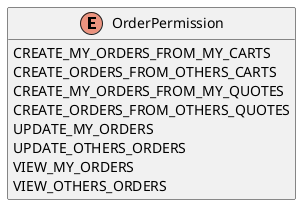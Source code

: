 @startuml

hide methods
enum OrderPermission {
    CREATE_MY_ORDERS_FROM_MY_CARTS
    CREATE_ORDERS_FROM_OTHERS_CARTS
    CREATE_MY_ORDERS_FROM_MY_QUOTES
    CREATE_ORDERS_FROM_OTHERS_QUOTES
    UPDATE_MY_ORDERS
    UPDATE_OTHERS_ORDERS
    VIEW_MY_ORDERS
    VIEW_OTHERS_ORDERS
}


@enduml

